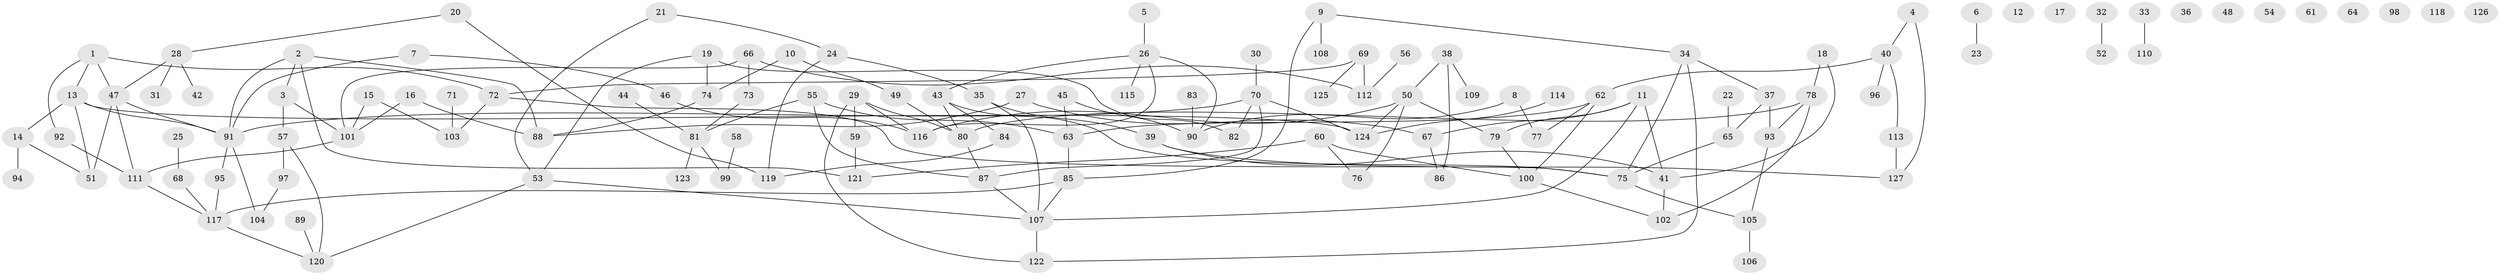 // coarse degree distribution, {1: 0.25, 2: 0.18421052631578946, 0: 0.13157894736842105, 4: 0.19736842105263158, 3: 0.06578947368421052, 5: 0.11842105263157894, 9: 0.013157894736842105, 8: 0.013157894736842105, 6: 0.013157894736842105, 10: 0.013157894736842105}
// Generated by graph-tools (version 1.1) at 2025/42/03/04/25 21:42:22]
// undirected, 127 vertices, 160 edges
graph export_dot {
graph [start="1"]
  node [color=gray90,style=filled];
  1;
  2;
  3;
  4;
  5;
  6;
  7;
  8;
  9;
  10;
  11;
  12;
  13;
  14;
  15;
  16;
  17;
  18;
  19;
  20;
  21;
  22;
  23;
  24;
  25;
  26;
  27;
  28;
  29;
  30;
  31;
  32;
  33;
  34;
  35;
  36;
  37;
  38;
  39;
  40;
  41;
  42;
  43;
  44;
  45;
  46;
  47;
  48;
  49;
  50;
  51;
  52;
  53;
  54;
  55;
  56;
  57;
  58;
  59;
  60;
  61;
  62;
  63;
  64;
  65;
  66;
  67;
  68;
  69;
  70;
  71;
  72;
  73;
  74;
  75;
  76;
  77;
  78;
  79;
  80;
  81;
  82;
  83;
  84;
  85;
  86;
  87;
  88;
  89;
  90;
  91;
  92;
  93;
  94;
  95;
  96;
  97;
  98;
  99;
  100;
  101;
  102;
  103;
  104;
  105;
  106;
  107;
  108;
  109;
  110;
  111;
  112;
  113;
  114;
  115;
  116;
  117;
  118;
  119;
  120;
  121;
  122;
  123;
  124;
  125;
  126;
  127;
  1 -- 13;
  1 -- 47;
  1 -- 72;
  1 -- 92;
  2 -- 3;
  2 -- 88;
  2 -- 91;
  2 -- 121;
  3 -- 57;
  3 -- 101;
  4 -- 40;
  4 -- 127;
  5 -- 26;
  6 -- 23;
  7 -- 46;
  7 -- 91;
  8 -- 77;
  8 -- 90;
  9 -- 34;
  9 -- 85;
  9 -- 108;
  10 -- 49;
  10 -- 74;
  11 -- 41;
  11 -- 67;
  11 -- 79;
  11 -- 107;
  13 -- 14;
  13 -- 51;
  13 -- 91;
  13 -- 124;
  14 -- 51;
  14 -- 94;
  15 -- 101;
  15 -- 103;
  16 -- 88;
  16 -- 101;
  18 -- 41;
  18 -- 78;
  19 -- 53;
  19 -- 74;
  19 -- 82;
  20 -- 28;
  20 -- 119;
  21 -- 24;
  21 -- 53;
  22 -- 65;
  24 -- 35;
  24 -- 119;
  25 -- 68;
  26 -- 43;
  26 -- 90;
  26 -- 115;
  26 -- 116;
  27 -- 67;
  27 -- 88;
  28 -- 31;
  28 -- 42;
  28 -- 47;
  29 -- 59;
  29 -- 80;
  29 -- 116;
  29 -- 122;
  30 -- 70;
  32 -- 52;
  33 -- 110;
  34 -- 37;
  34 -- 75;
  34 -- 122;
  35 -- 39;
  35 -- 107;
  37 -- 65;
  37 -- 93;
  38 -- 50;
  38 -- 86;
  38 -- 109;
  39 -- 41;
  39 -- 127;
  40 -- 62;
  40 -- 96;
  40 -- 113;
  41 -- 102;
  43 -- 75;
  43 -- 80;
  43 -- 84;
  44 -- 81;
  45 -- 63;
  45 -- 90;
  46 -- 116;
  47 -- 51;
  47 -- 91;
  47 -- 111;
  49 -- 80;
  50 -- 76;
  50 -- 79;
  50 -- 116;
  50 -- 124;
  53 -- 107;
  53 -- 120;
  55 -- 63;
  55 -- 81;
  55 -- 87;
  56 -- 112;
  57 -- 97;
  57 -- 120;
  58 -- 99;
  59 -- 121;
  60 -- 76;
  60 -- 100;
  60 -- 121;
  62 -- 63;
  62 -- 77;
  62 -- 100;
  63 -- 85;
  65 -- 75;
  66 -- 73;
  66 -- 101;
  66 -- 112;
  67 -- 86;
  68 -- 117;
  69 -- 72;
  69 -- 112;
  69 -- 125;
  70 -- 82;
  70 -- 87;
  70 -- 91;
  70 -- 124;
  71 -- 103;
  72 -- 75;
  72 -- 103;
  73 -- 81;
  74 -- 88;
  75 -- 105;
  78 -- 80;
  78 -- 93;
  78 -- 102;
  79 -- 100;
  80 -- 87;
  81 -- 99;
  81 -- 123;
  83 -- 90;
  84 -- 119;
  85 -- 107;
  85 -- 117;
  87 -- 107;
  89 -- 120;
  91 -- 95;
  91 -- 104;
  92 -- 111;
  93 -- 105;
  95 -- 117;
  97 -- 104;
  100 -- 102;
  101 -- 111;
  105 -- 106;
  107 -- 122;
  111 -- 117;
  113 -- 127;
  114 -- 124;
  117 -- 120;
}
